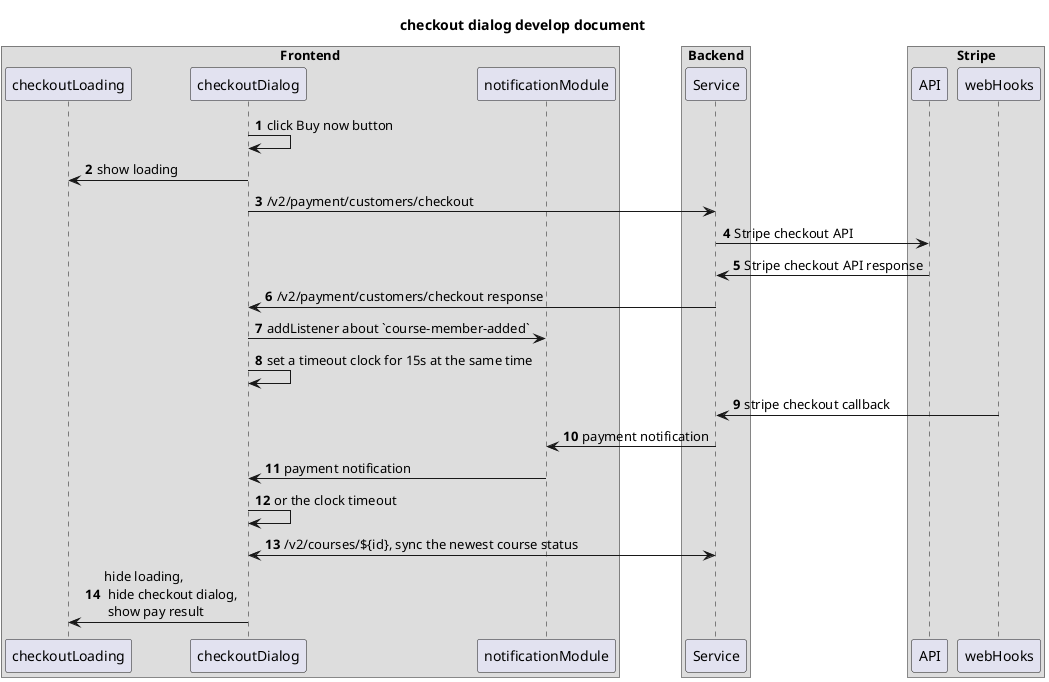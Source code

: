@startuml
title "checkout dialog develop document"

box "Frontend"
participant checkoutLoading
participant checkoutDialog
participant notificationModule
end box


box "Backend"
participant Service
end box

box "Stripe"
participant API
participant webHooks
end box

' == our plan ==
autonumber
checkoutDialog -> checkoutDialog : click Buy now button
checkoutDialog -> checkoutLoading : show loading
checkoutDialog -> Service : /v2/payment/customers/checkout
Service -> API : Stripe checkout API
Service <- API : Stripe checkout API response
checkoutDialog <- Service : /v2/payment/customers/checkout response
checkoutDialog -> notificationModule : addListener about `course-member-added`
checkoutDialog -> checkoutDialog : set a timeout clock for 15s at the same time

Service <- webHooks : stripe checkout callback
notificationModule <- Service : payment notification
checkoutDialog <- notificationModule : payment notification
checkoutDialog -> checkoutDialog : or the clock timeout
checkoutDialog <-> Service: /v2/courses/${id}, sync the newest course status
checkoutDialog -> checkoutLoading : hide loading, \n hide checkout dialog, \n show pay result
autonumber stop

' == can we do this? ==
' autonumber
' checkoutDialog -> checkoutDialog : click Buy now button
' checkoutDialog -> checkoutLoading : show loading
' checkoutDialog -> Service : /v2/payment/customers/checkout
' Service -> API : Stripe checkout API
' Service <-> webHooks : await here, to get stripe checkout callback or timeout
' Service <- API : Stripe checkout API response
' checkoutDialog <- Service : /v2/payment/customers/checkout response
' checkoutDialog <-> Service: /v2/courses/${id}, sync the newest course status
' checkoutDialog -> checkoutLoading : hide loading, show pay result
' autonumber stop
@enduml